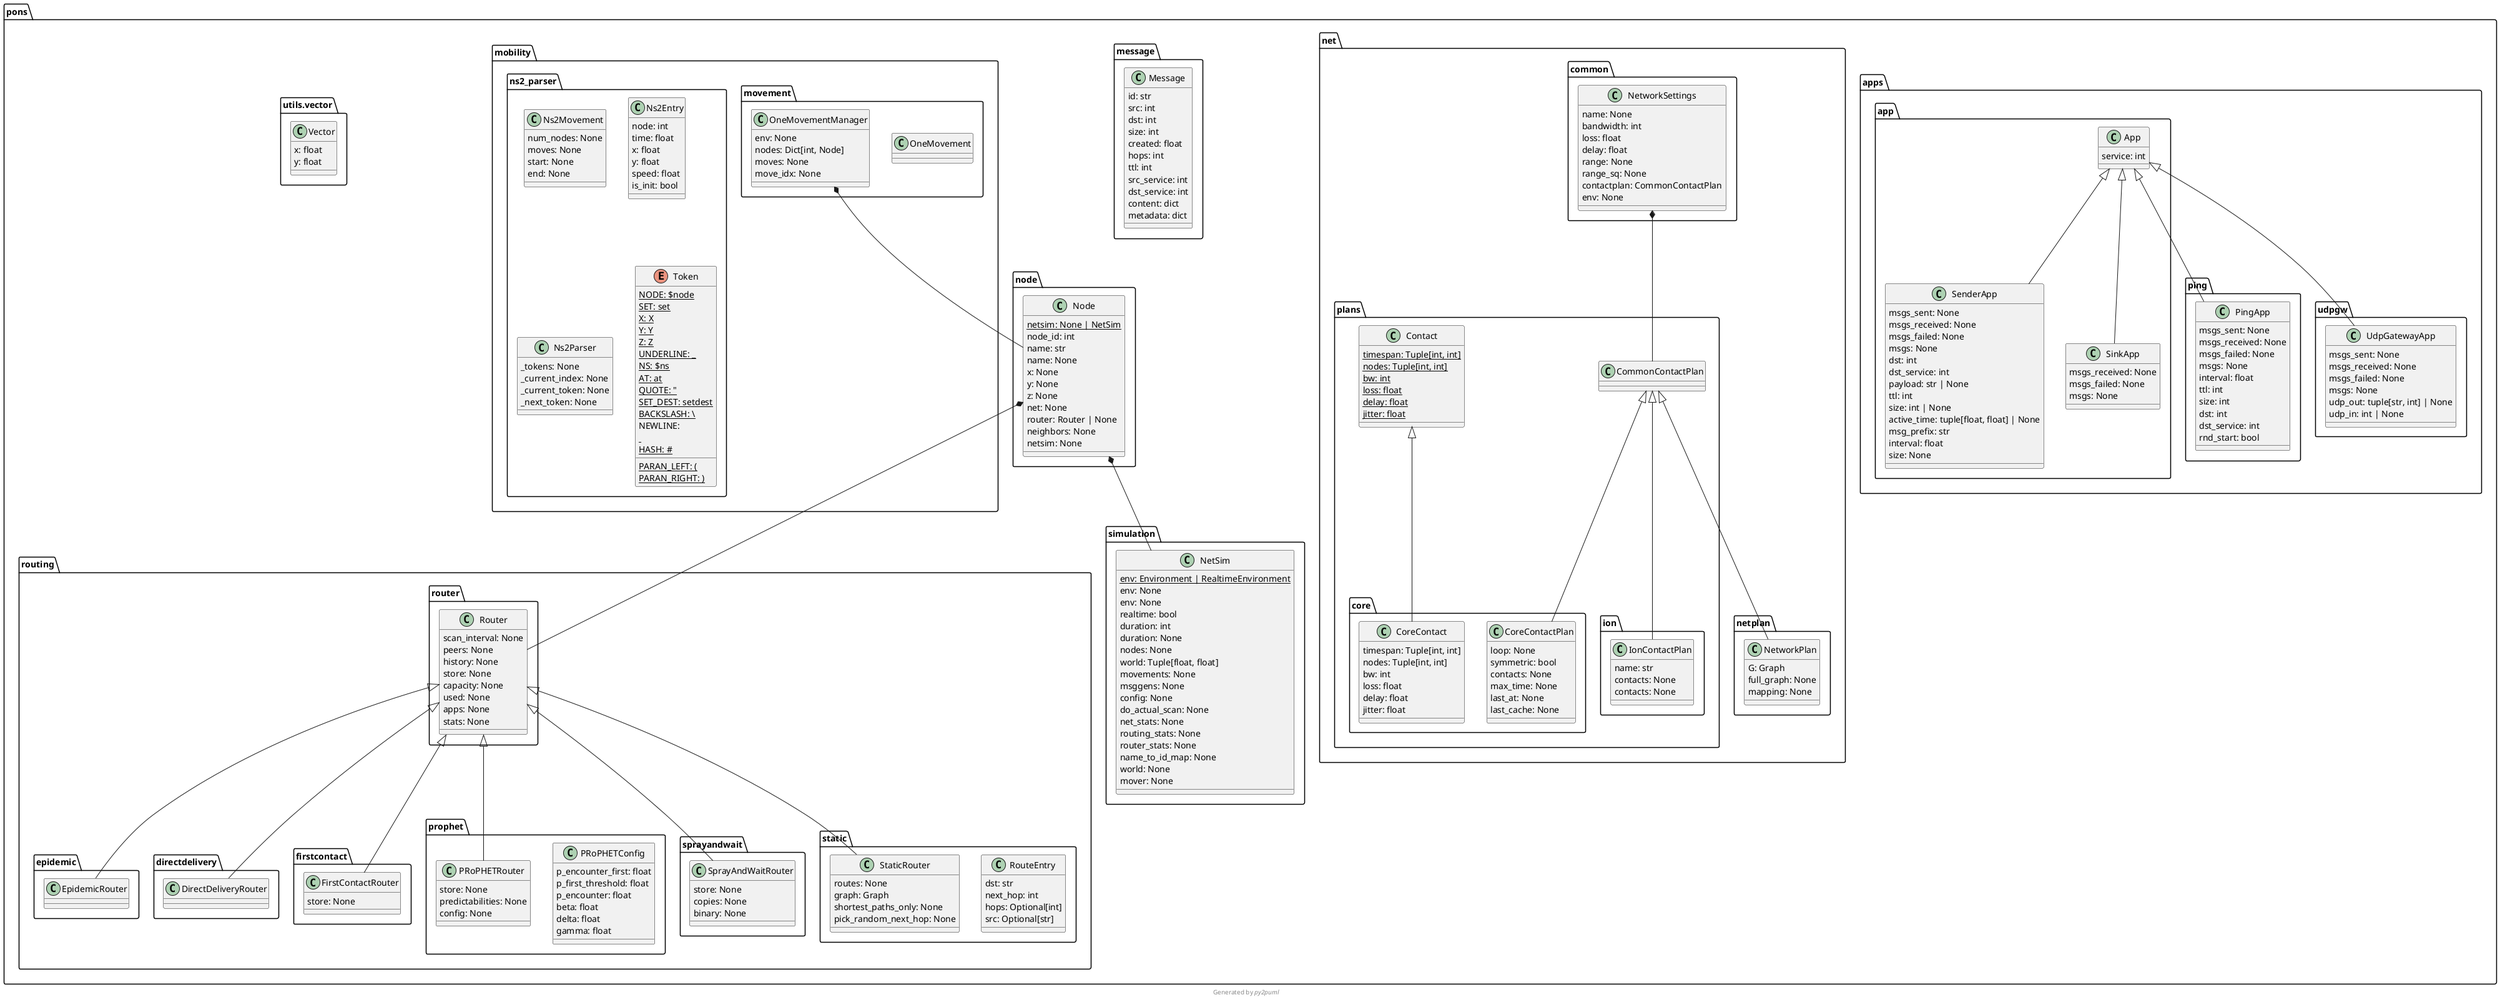 @startuml pons
!pragma useIntermediatePackages false

class pons.apps.app.App {
  service: int
}
class pons.net.plans.CommonContactPlan {
}
class pons.net.plans.Contact {
  timespan: Tuple[int, int] {static}
  nodes: Tuple[int, int] {static}
  bw: int {static}
  loss: float {static}
  delay: float {static}
  jitter: float {static}
}
class pons.net.plans.core.CoreContactPlan {
  loop: None
  symmetric: bool
  contacts: None
  max_time: None
  last_at: None
  last_cache: None
}
class pons.routing.epidemic.EpidemicRouter {
}
class pons.net.plans.ion.IonContactPlan {
  name: str
  contacts: None
  contacts: None
}
class pons.message.Message {
  id: str
  src: int
  dst: int
  size: int
  created: float
  hops: int
  ttl: int
  src_service: int
  dst_service: int
  content: dict
  metadata: dict
}
class pons.simulation.NetSim {
  env: Environment | RealtimeEnvironment {static}
  env: None
  env: None
  realtime: bool
  duration: int
  duration: None
  nodes: None
  world: Tuple[float, float]
  movements: None
  msggens: None
  config: None
  do_actual_scan: None
  net_stats: None
  routing_stats: None
  router_stats: None
  name_to_id_map: None
  world: None
  mover: None
}
class pons.net.common.NetworkSettings {
  name: None
  bandwidth: int
  loss: float
  delay: float
  range: None
  range_sq: None
  contactplan: CommonContactPlan
  env: None
}
class pons.node.Node {
  netsim: None | NetSim {static}
  node_id: int
  name: str
  name: None
  x: None
  y: None
  z: None
  net: None
  router: Router | None
  neighbors: None
  netsim: None
}
class pons.mobility.ns2_parser.Ns2Movement {
  num_nodes: None
  moves: None
  start: None
  end: None
}
class pons.mobility.movement.OneMovement {
}
class pons.mobility.movement.OneMovementManager {
  env: None
  nodes: Dict[int, Node]
  moves: None
  move_idx: None
}
class pons.apps.ping.PingApp {
  msgs_sent: None
  msgs_received: None
  msgs_failed: None
  msgs: None
  interval: float
  ttl: int
  size: int
  dst: int
  dst_service: int
  rnd_start: bool
}
class pons.routing.router.Router {
  scan_interval: None
  peers: None
  history: None
  store: None
  capacity: None
  used: None
  apps: None
  stats: None
}
class pons.apps.app.SenderApp {
  msgs_sent: None
  msgs_received: None
  msgs_failed: None
  msgs: None
  dst: int
  dst_service: int
  payload: str | None
  ttl: int
  size: int | None
  active_time: tuple[float, float] | None
  msg_prefix: str
  interval: float
  size: None
}
class pons.apps.app.SinkApp {
  msgs_received: None
  msgs_failed: None
  msgs: None
}
class pons.apps.udpgw.UdpGatewayApp {
  msgs_sent: None
  msgs_received: None
  msgs_failed: None
  msgs: None
  udp_out: tuple[str, int] | None
  udp_in: int | None
}
class pons.mobility.ns2_parser.Ns2Entry {
  node: int
  time: float
  x: float
  y: float
  speed: float
  is_init: bool
}
class pons.mobility.ns2_parser.Ns2Parser {
  _tokens: None
  _current_index: None
  _current_token: None
  _next_token: None
}
enum pons.mobility.ns2_parser.Token {
  NODE: $node {static}
  PARAN_LEFT: ( {static}
  PARAN_RIGHT: ) {static}
  SET: set {static}
  X: X {static}
  Y: Y {static}
  Z: Z {static}
  UNDERLINE: _ {static}
  NS: $ns {static}
  AT: at {static}
  QUOTE: " {static}
  SET_DEST: setdest {static}
  BACKSLASH: \ {static}
  NEWLINE: 
 {static}
  HASH: # {static}
}
class pons.utils.vector.Vector {
  x: float
  y: float
}
class pons.net.netplan.NetworkPlan {
  G: Graph
  full_graph: None
  mapping: None
}
class pons.net.plans.core.CoreContact {
  timespan: Tuple[int, int]
  nodes: Tuple[int, int]
  bw: int
  loss: float
  delay: float
  jitter: float
}
class pons.routing.directdelivery.DirectDeliveryRouter {
}
class pons.routing.firstcontact.FirstContactRouter {
  store: None
}
class pons.routing.prophet.PRoPHETConfig {
  p_encounter_first: float
  p_first_threshold: float
  p_encounter: float
  beta: float
  delta: float
  gamma: float
}
class pons.routing.prophet.PRoPHETRouter {
  store: None
  predictabilities: None
  config: None
}
class pons.routing.sprayandwait.SprayAndWaitRouter {
  store: None
  copies: None
  binary: None
}
class pons.routing.static.RouteEntry {
  dst: str
  next_hop: int
  hops: Optional[int]
  src: Optional[str]
}
class pons.routing.static.StaticRouter {
  routes: None
  graph: Graph
  shortest_paths_only: None
  pick_random_next_hop: None
}
pons.net.plans.CommonContactPlan <|-- pons.net.plans.core.CoreContactPlan
pons.routing.router.Router <|-- pons.routing.epidemic.EpidemicRouter
pons.net.plans.CommonContactPlan <|-- pons.net.plans.ion.IonContactPlan
pons.net.common.NetworkSettings *-- pons.net.plans.CommonContactPlan
pons.node.Node *-- pons.simulation.NetSim
pons.node.Node *-- pons.routing.router.Router
pons.mobility.movement.OneMovementManager *-- pons.node.Node
pons.apps.app.App <|-- pons.apps.ping.PingApp
pons.apps.app.App <|-- pons.apps.app.SenderApp
pons.apps.app.App <|-- pons.apps.app.SinkApp
pons.apps.app.App <|-- pons.apps.udpgw.UdpGatewayApp
pons.net.plans.CommonContactPlan <|-- pons.net.netplan.NetworkPlan
pons.net.plans.Contact <|-- pons.net.plans.core.CoreContact
pons.routing.router.Router <|-- pons.routing.directdelivery.DirectDeliveryRouter
pons.routing.router.Router <|-- pons.routing.firstcontact.FirstContactRouter
pons.routing.router.Router <|-- pons.routing.prophet.PRoPHETRouter
pons.routing.router.Router <|-- pons.routing.sprayandwait.SprayAndWaitRouter
pons.routing.router.Router <|-- pons.routing.static.StaticRouter
footer Generated by //py2puml//
@enduml

